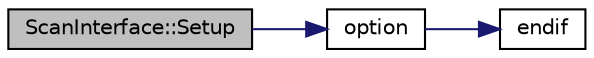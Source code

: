 digraph "ScanInterface::Setup"
{
  edge [fontname="Helvetica",fontsize="10",labelfontname="Helvetica",labelfontsize="10"];
  node [fontname="Helvetica",fontsize="10",shape=record];
  rankdir="LR";
  Node1 [label="ScanInterface::Setup",height=0.2,width=0.4,color="black", fillcolor="grey75", style="filled", fontcolor="black"];
  Node1 -> Node2 [color="midnightblue",fontsize="10",style="solid",fontname="Helvetica"];
  Node2 [label="option",height=0.2,width=0.4,color="black", fillcolor="white", style="filled",URL="$de/d88/_analysis_2_c_make_lists_8txt.html#a9dcdd08ec908a20435e0559a1ba70bec"];
  Node2 -> Node3 [color="midnightblue",fontsize="10",style="solid",fontname="Helvetica"];
  Node3 [label="endif",height=0.2,width=0.4,color="black", fillcolor="white", style="filled",URL="$dc/de0/_acquisition_2_m_c_a_2source_2_c_make_lists_8txt.html#aeb1e8c468f68e07ffda16b89438d9b73"];
}
